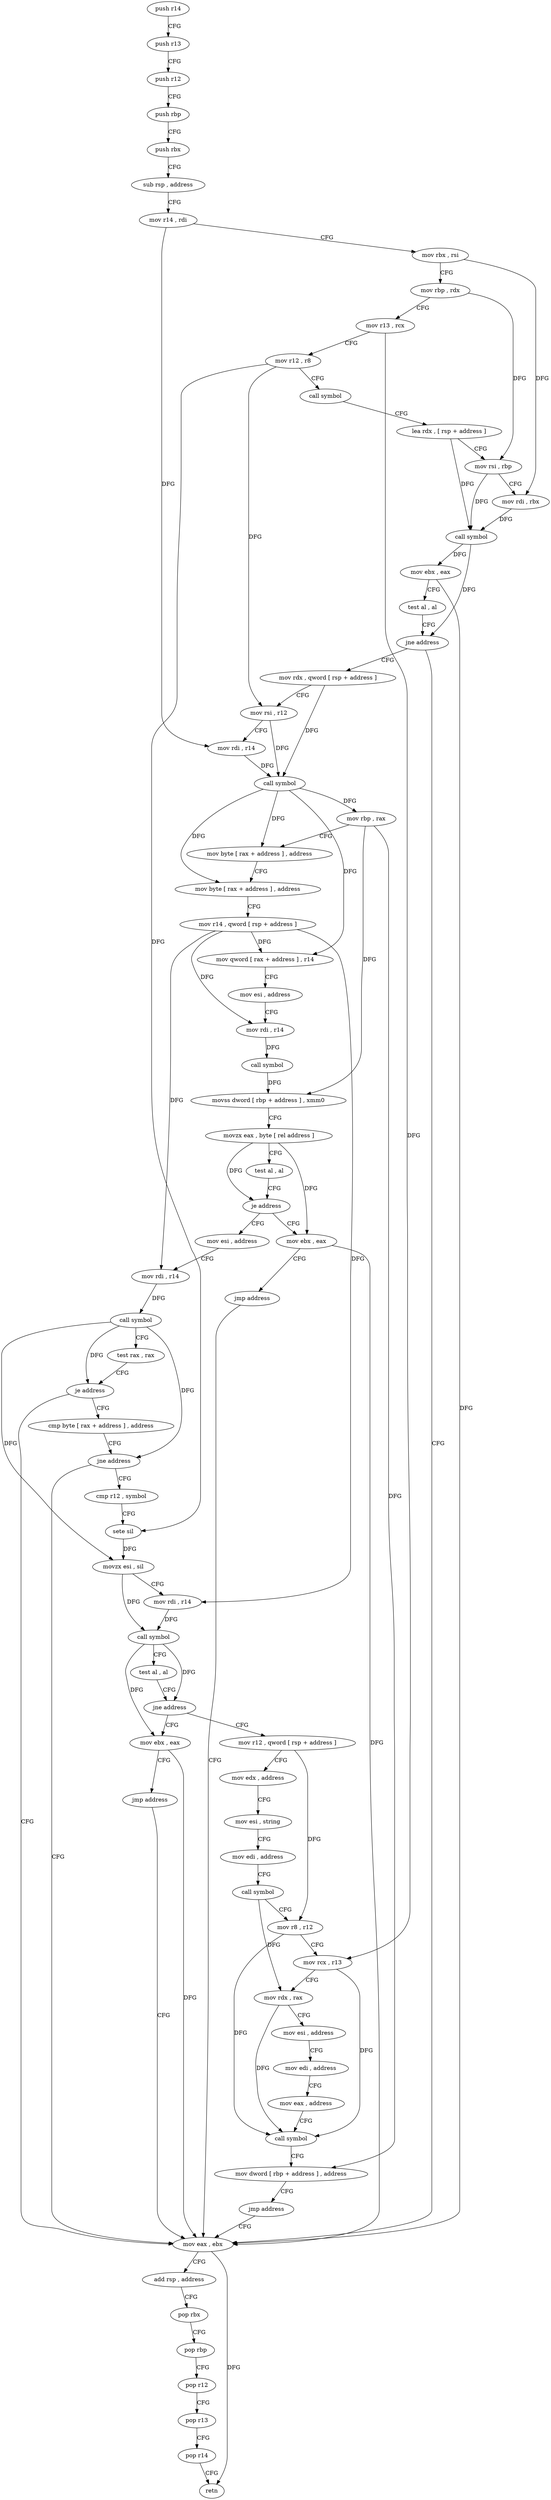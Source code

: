 digraph "func" {
"4243718" [label = "push r14" ]
"4243720" [label = "push r13" ]
"4243722" [label = "push r12" ]
"4243724" [label = "push rbp" ]
"4243725" [label = "push rbx" ]
"4243726" [label = "sub rsp , address" ]
"4243730" [label = "mov r14 , rdi" ]
"4243733" [label = "mov rbx , rsi" ]
"4243736" [label = "mov rbp , rdx" ]
"4243739" [label = "mov r13 , rcx" ]
"4243742" [label = "mov r12 , r8" ]
"4243745" [label = "call symbol" ]
"4243750" [label = "lea rdx , [ rsp + address ]" ]
"4243755" [label = "mov rsi , rbp" ]
"4243758" [label = "mov rdi , rbx" ]
"4243761" [label = "call symbol" ]
"4243766" [label = "mov ebx , eax" ]
"4243768" [label = "test al , al" ]
"4243770" [label = "jne address" ]
"4243787" [label = "mov rdx , qword [ rsp + address ]" ]
"4243772" [label = "mov eax , ebx" ]
"4243792" [label = "mov rsi , r12" ]
"4243795" [label = "mov rdi , r14" ]
"4243798" [label = "call symbol" ]
"4243803" [label = "mov rbp , rax" ]
"4243806" [label = "mov byte [ rax + address ] , address" ]
"4243810" [label = "mov byte [ rax + address ] , address" ]
"4243814" [label = "mov r14 , qword [ rsp + address ]" ]
"4243819" [label = "mov qword [ rax + address ] , r14" ]
"4243823" [label = "mov esi , address" ]
"4243828" [label = "mov rdi , r14" ]
"4243831" [label = "call symbol" ]
"4243836" [label = "movss dword [ rbp + address ] , xmm0" ]
"4243841" [label = "movzx eax , byte [ rel address ]" ]
"4243848" [label = "test al , al" ]
"4243850" [label = "je address" ]
"4243856" [label = "mov esi , address" ]
"4243852" [label = "mov ebx , eax" ]
"4243774" [label = "add rsp , address" ]
"4243778" [label = "pop rbx" ]
"4243779" [label = "pop rbp" ]
"4243780" [label = "pop r12" ]
"4243782" [label = "pop r13" ]
"4243784" [label = "pop r14" ]
"4243786" [label = "retn" ]
"4243861" [label = "mov rdi , r14" ]
"4243864" [label = "call symbol" ]
"4243869" [label = "test rax , rax" ]
"4243872" [label = "je address" ]
"4243874" [label = "cmp byte [ rax + address ] , address" ]
"4243854" [label = "jmp address" ]
"4243878" [label = "jne address" ]
"4243880" [label = "cmp r12 , symbol" ]
"4243887" [label = "sete sil" ]
"4243891" [label = "movzx esi , sil" ]
"4243895" [label = "mov rdi , r14" ]
"4243898" [label = "call symbol" ]
"4243903" [label = "test al , al" ]
"4243905" [label = "jne address" ]
"4243973" [label = "mov ebx , eax" ]
"4243907" [label = "mov r12 , qword [ rsp + address ]" ]
"4243975" [label = "jmp address" ]
"4243912" [label = "mov edx , address" ]
"4243917" [label = "mov esi , string" ]
"4243922" [label = "mov edi , address" ]
"4243927" [label = "call symbol" ]
"4243932" [label = "mov r8 , r12" ]
"4243935" [label = "mov rcx , r13" ]
"4243938" [label = "mov rdx , rax" ]
"4243941" [label = "mov esi , address" ]
"4243946" [label = "mov edi , address" ]
"4243951" [label = "mov eax , address" ]
"4243956" [label = "call symbol" ]
"4243961" [label = "mov dword [ rbp + address ] , address" ]
"4243968" [label = "jmp address" ]
"4243718" -> "4243720" [ label = "CFG" ]
"4243720" -> "4243722" [ label = "CFG" ]
"4243722" -> "4243724" [ label = "CFG" ]
"4243724" -> "4243725" [ label = "CFG" ]
"4243725" -> "4243726" [ label = "CFG" ]
"4243726" -> "4243730" [ label = "CFG" ]
"4243730" -> "4243733" [ label = "CFG" ]
"4243730" -> "4243795" [ label = "DFG" ]
"4243733" -> "4243736" [ label = "CFG" ]
"4243733" -> "4243758" [ label = "DFG" ]
"4243736" -> "4243739" [ label = "CFG" ]
"4243736" -> "4243755" [ label = "DFG" ]
"4243739" -> "4243742" [ label = "CFG" ]
"4243739" -> "4243935" [ label = "DFG" ]
"4243742" -> "4243745" [ label = "CFG" ]
"4243742" -> "4243792" [ label = "DFG" ]
"4243742" -> "4243887" [ label = "DFG" ]
"4243745" -> "4243750" [ label = "CFG" ]
"4243750" -> "4243755" [ label = "CFG" ]
"4243750" -> "4243761" [ label = "DFG" ]
"4243755" -> "4243758" [ label = "CFG" ]
"4243755" -> "4243761" [ label = "DFG" ]
"4243758" -> "4243761" [ label = "DFG" ]
"4243761" -> "4243766" [ label = "DFG" ]
"4243761" -> "4243770" [ label = "DFG" ]
"4243766" -> "4243768" [ label = "CFG" ]
"4243766" -> "4243772" [ label = "DFG" ]
"4243768" -> "4243770" [ label = "CFG" ]
"4243770" -> "4243787" [ label = "CFG" ]
"4243770" -> "4243772" [ label = "CFG" ]
"4243787" -> "4243792" [ label = "CFG" ]
"4243787" -> "4243798" [ label = "DFG" ]
"4243772" -> "4243774" [ label = "CFG" ]
"4243772" -> "4243786" [ label = "DFG" ]
"4243792" -> "4243795" [ label = "CFG" ]
"4243792" -> "4243798" [ label = "DFG" ]
"4243795" -> "4243798" [ label = "DFG" ]
"4243798" -> "4243803" [ label = "DFG" ]
"4243798" -> "4243806" [ label = "DFG" ]
"4243798" -> "4243810" [ label = "DFG" ]
"4243798" -> "4243819" [ label = "DFG" ]
"4243803" -> "4243806" [ label = "CFG" ]
"4243803" -> "4243836" [ label = "DFG" ]
"4243803" -> "4243961" [ label = "DFG" ]
"4243806" -> "4243810" [ label = "CFG" ]
"4243810" -> "4243814" [ label = "CFG" ]
"4243814" -> "4243819" [ label = "DFG" ]
"4243814" -> "4243828" [ label = "DFG" ]
"4243814" -> "4243861" [ label = "DFG" ]
"4243814" -> "4243895" [ label = "DFG" ]
"4243819" -> "4243823" [ label = "CFG" ]
"4243823" -> "4243828" [ label = "CFG" ]
"4243828" -> "4243831" [ label = "DFG" ]
"4243831" -> "4243836" [ label = "DFG" ]
"4243836" -> "4243841" [ label = "CFG" ]
"4243841" -> "4243848" [ label = "CFG" ]
"4243841" -> "4243850" [ label = "DFG" ]
"4243841" -> "4243852" [ label = "DFG" ]
"4243848" -> "4243850" [ label = "CFG" ]
"4243850" -> "4243856" [ label = "CFG" ]
"4243850" -> "4243852" [ label = "CFG" ]
"4243856" -> "4243861" [ label = "CFG" ]
"4243852" -> "4243854" [ label = "CFG" ]
"4243852" -> "4243772" [ label = "DFG" ]
"4243774" -> "4243778" [ label = "CFG" ]
"4243778" -> "4243779" [ label = "CFG" ]
"4243779" -> "4243780" [ label = "CFG" ]
"4243780" -> "4243782" [ label = "CFG" ]
"4243782" -> "4243784" [ label = "CFG" ]
"4243784" -> "4243786" [ label = "CFG" ]
"4243861" -> "4243864" [ label = "DFG" ]
"4243864" -> "4243869" [ label = "CFG" ]
"4243864" -> "4243872" [ label = "DFG" ]
"4243864" -> "4243878" [ label = "DFG" ]
"4243864" -> "4243891" [ label = "DFG" ]
"4243869" -> "4243872" [ label = "CFG" ]
"4243872" -> "4243772" [ label = "CFG" ]
"4243872" -> "4243874" [ label = "CFG" ]
"4243874" -> "4243878" [ label = "CFG" ]
"4243854" -> "4243772" [ label = "CFG" ]
"4243878" -> "4243772" [ label = "CFG" ]
"4243878" -> "4243880" [ label = "CFG" ]
"4243880" -> "4243887" [ label = "CFG" ]
"4243887" -> "4243891" [ label = "DFG" ]
"4243891" -> "4243895" [ label = "CFG" ]
"4243891" -> "4243898" [ label = "DFG" ]
"4243895" -> "4243898" [ label = "DFG" ]
"4243898" -> "4243903" [ label = "CFG" ]
"4243898" -> "4243905" [ label = "DFG" ]
"4243898" -> "4243973" [ label = "DFG" ]
"4243903" -> "4243905" [ label = "CFG" ]
"4243905" -> "4243973" [ label = "CFG" ]
"4243905" -> "4243907" [ label = "CFG" ]
"4243973" -> "4243975" [ label = "CFG" ]
"4243973" -> "4243772" [ label = "DFG" ]
"4243907" -> "4243912" [ label = "CFG" ]
"4243907" -> "4243932" [ label = "DFG" ]
"4243975" -> "4243772" [ label = "CFG" ]
"4243912" -> "4243917" [ label = "CFG" ]
"4243917" -> "4243922" [ label = "CFG" ]
"4243922" -> "4243927" [ label = "CFG" ]
"4243927" -> "4243932" [ label = "CFG" ]
"4243927" -> "4243938" [ label = "DFG" ]
"4243932" -> "4243935" [ label = "CFG" ]
"4243932" -> "4243956" [ label = "DFG" ]
"4243935" -> "4243938" [ label = "CFG" ]
"4243935" -> "4243956" [ label = "DFG" ]
"4243938" -> "4243941" [ label = "CFG" ]
"4243938" -> "4243956" [ label = "DFG" ]
"4243941" -> "4243946" [ label = "CFG" ]
"4243946" -> "4243951" [ label = "CFG" ]
"4243951" -> "4243956" [ label = "CFG" ]
"4243956" -> "4243961" [ label = "CFG" ]
"4243961" -> "4243968" [ label = "CFG" ]
"4243968" -> "4243772" [ label = "CFG" ]
}
